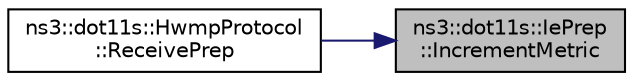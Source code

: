 digraph "ns3::dot11s::IePrep::IncrementMetric"
{
 // LATEX_PDF_SIZE
  edge [fontname="Helvetica",fontsize="10",labelfontname="Helvetica",labelfontsize="10"];
  node [fontname="Helvetica",fontsize="10",shape=record];
  rankdir="RL";
  Node1 [label="ns3::dot11s::IePrep\l::IncrementMetric",height=0.2,width=0.4,color="black", fillcolor="grey75", style="filled", fontcolor="black",tooltip="Increment metric function."];
  Node1 -> Node2 [dir="back",color="midnightblue",fontsize="10",style="solid",fontname="Helvetica"];
  Node2 [label="ns3::dot11s::HwmpProtocol\l::ReceivePrep",height=0.2,width=0.4,color="black", fillcolor="white", style="filled",URL="$classns3_1_1dot11s_1_1_hwmp_protocol.html#a142901f91234cf4ea4bf788619be0370",tooltip="Handler for receiving Path Reply."];
}
